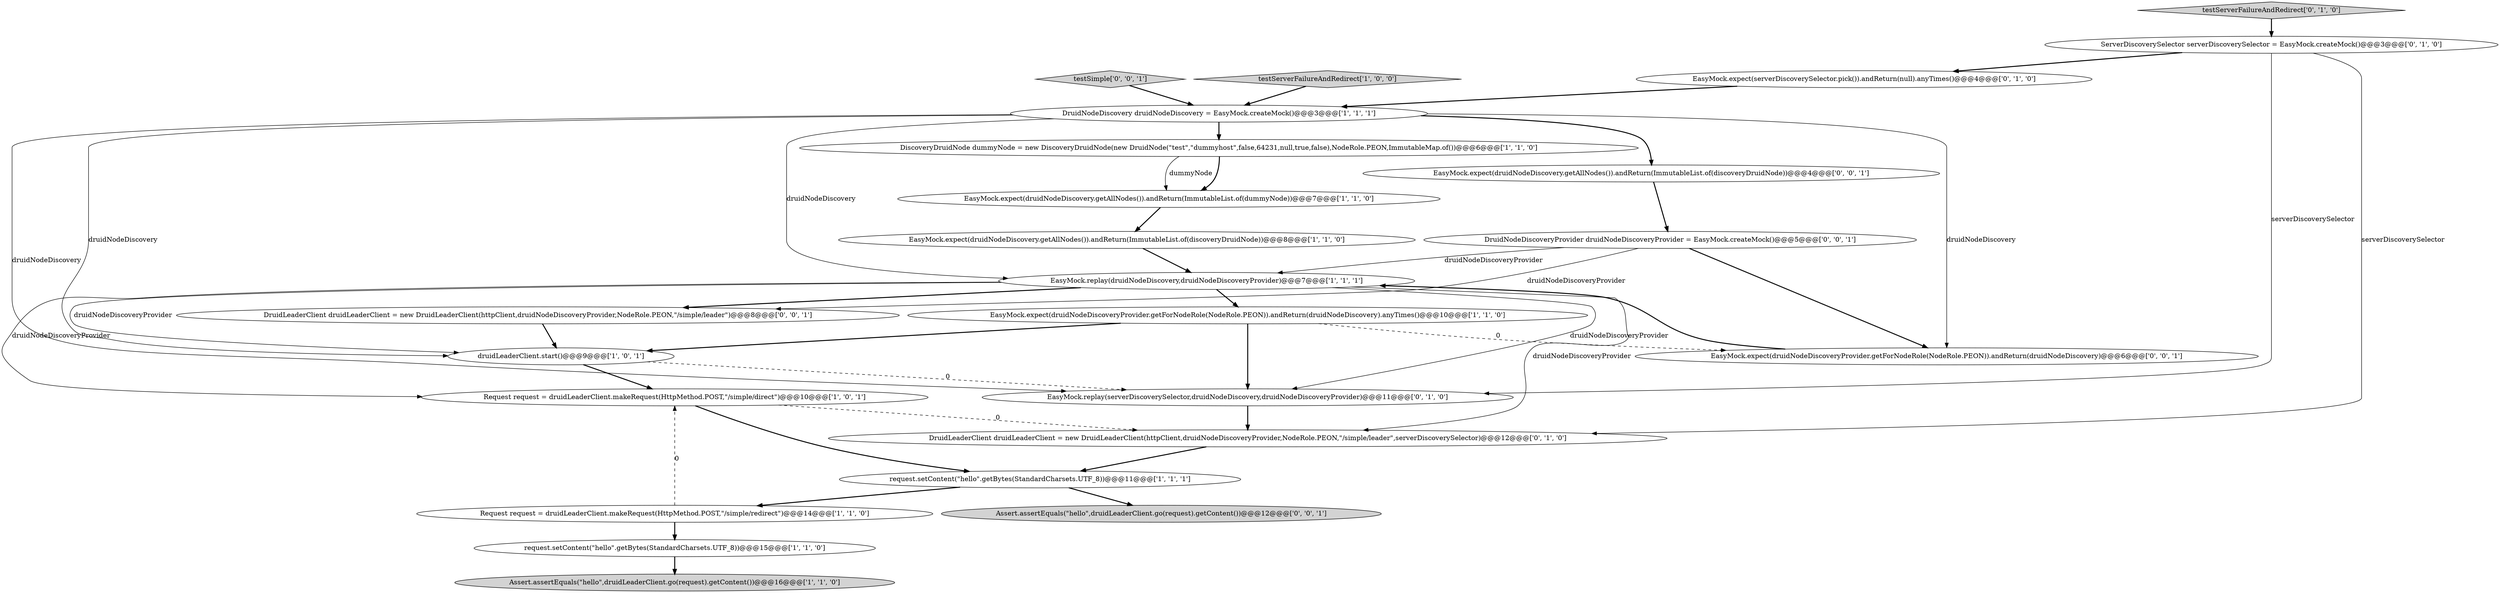 digraph {
2 [style = filled, label = "Request request = druidLeaderClient.makeRequest(HttpMethod.POST,\"/simple/direct\")@@@10@@@['1', '0', '1']", fillcolor = white, shape = ellipse image = "AAA0AAABBB1BBB"];
1 [style = filled, label = "EasyMock.replay(druidNodeDiscovery,druidNodeDiscoveryProvider)@@@7@@@['1', '1', '1']", fillcolor = white, shape = ellipse image = "AAA0AAABBB1BBB"];
9 [style = filled, label = "request.setContent(\"hello\".getBytes(StandardCharsets.UTF_8))@@@11@@@['1', '1', '1']", fillcolor = white, shape = ellipse image = "AAA0AAABBB1BBB"];
12 [style = filled, label = "DruidNodeDiscovery druidNodeDiscovery = EasyMock.createMock()@@@3@@@['1', '1', '1']", fillcolor = white, shape = ellipse image = "AAA0AAABBB1BBB"];
18 [style = filled, label = "testSimple['0', '0', '1']", fillcolor = lightgray, shape = diamond image = "AAA0AAABBB3BBB"];
19 [style = filled, label = "EasyMock.expect(druidNodeDiscoveryProvider.getForNodeRole(NodeRole.PEON)).andReturn(druidNodeDiscovery)@@@6@@@['0', '0', '1']", fillcolor = white, shape = ellipse image = "AAA0AAABBB3BBB"];
13 [style = filled, label = "EasyMock.replay(serverDiscoverySelector,druidNodeDiscovery,druidNodeDiscoveryProvider)@@@11@@@['0', '1', '0']", fillcolor = white, shape = ellipse image = "AAA1AAABBB2BBB"];
11 [style = filled, label = "Request request = druidLeaderClient.makeRequest(HttpMethod.POST,\"/simple/redirect\")@@@14@@@['1', '1', '0']", fillcolor = white, shape = ellipse image = "AAA0AAABBB1BBB"];
4 [style = filled, label = "Assert.assertEquals(\"hello\",druidLeaderClient.go(request).getContent())@@@16@@@['1', '1', '0']", fillcolor = lightgray, shape = ellipse image = "AAA0AAABBB1BBB"];
10 [style = filled, label = "EasyMock.expect(druidNodeDiscoveryProvider.getForNodeRole(NodeRole.PEON)).andReturn(druidNodeDiscovery).anyTimes()@@@10@@@['1', '1', '0']", fillcolor = white, shape = ellipse image = "AAA0AAABBB1BBB"];
20 [style = filled, label = "EasyMock.expect(druidNodeDiscovery.getAllNodes()).andReturn(ImmutableList.of(discoveryDruidNode))@@@4@@@['0', '0', '1']", fillcolor = white, shape = ellipse image = "AAA0AAABBB3BBB"];
23 [style = filled, label = "DruidLeaderClient druidLeaderClient = new DruidLeaderClient(httpClient,druidNodeDiscoveryProvider,NodeRole.PEON,\"/simple/leader\")@@@8@@@['0', '0', '1']", fillcolor = white, shape = ellipse image = "AAA0AAABBB3BBB"];
14 [style = filled, label = "DruidLeaderClient druidLeaderClient = new DruidLeaderClient(httpClient,druidNodeDiscoveryProvider,NodeRole.PEON,\"/simple/leader\",serverDiscoverySelector)@@@12@@@['0', '1', '0']", fillcolor = white, shape = ellipse image = "AAA1AAABBB2BBB"];
5 [style = filled, label = "druidLeaderClient.start()@@@9@@@['1', '0', '1']", fillcolor = white, shape = ellipse image = "AAA0AAABBB1BBB"];
16 [style = filled, label = "testServerFailureAndRedirect['0', '1', '0']", fillcolor = lightgray, shape = diamond image = "AAA0AAABBB2BBB"];
3 [style = filled, label = "EasyMock.expect(druidNodeDiscovery.getAllNodes()).andReturn(ImmutableList.of(discoveryDruidNode))@@@8@@@['1', '1', '0']", fillcolor = white, shape = ellipse image = "AAA0AAABBB1BBB"];
8 [style = filled, label = "EasyMock.expect(druidNodeDiscovery.getAllNodes()).andReturn(ImmutableList.of(dummyNode))@@@7@@@['1', '1', '0']", fillcolor = white, shape = ellipse image = "AAA0AAABBB1BBB"];
7 [style = filled, label = "request.setContent(\"hello\".getBytes(StandardCharsets.UTF_8))@@@15@@@['1', '1', '0']", fillcolor = white, shape = ellipse image = "AAA0AAABBB1BBB"];
15 [style = filled, label = "ServerDiscoverySelector serverDiscoverySelector = EasyMock.createMock()@@@3@@@['0', '1', '0']", fillcolor = white, shape = ellipse image = "AAA1AAABBB2BBB"];
22 [style = filled, label = "Assert.assertEquals(\"hello\",druidLeaderClient.go(request).getContent())@@@12@@@['0', '0', '1']", fillcolor = lightgray, shape = ellipse image = "AAA0AAABBB3BBB"];
0 [style = filled, label = "testServerFailureAndRedirect['1', '0', '0']", fillcolor = lightgray, shape = diamond image = "AAA0AAABBB1BBB"];
6 [style = filled, label = "DiscoveryDruidNode dummyNode = new DiscoveryDruidNode(new DruidNode(\"test\",\"dummyhost\",false,64231,null,true,false),NodeRole.PEON,ImmutableMap.of())@@@6@@@['1', '1', '0']", fillcolor = white, shape = ellipse image = "AAA0AAABBB1BBB"];
21 [style = filled, label = "DruidNodeDiscoveryProvider druidNodeDiscoveryProvider = EasyMock.createMock()@@@5@@@['0', '0', '1']", fillcolor = white, shape = ellipse image = "AAA0AAABBB3BBB"];
17 [style = filled, label = "EasyMock.expect(serverDiscoverySelector.pick()).andReturn(null).anyTimes()@@@4@@@['0', '1', '0']", fillcolor = white, shape = ellipse image = "AAA1AAABBB2BBB"];
5->2 [style = bold, label=""];
9->22 [style = bold, label=""];
5->13 [style = dashed, label="0"];
9->11 [style = bold, label=""];
1->10 [style = bold, label=""];
19->1 [style = bold, label=""];
1->2 [style = solid, label="druidNodeDiscoveryProvider"];
6->8 [style = solid, label="dummyNode"];
16->15 [style = bold, label=""];
17->12 [style = bold, label=""];
14->9 [style = bold, label=""];
12->5 [style = solid, label="druidNodeDiscovery"];
1->23 [style = bold, label=""];
6->8 [style = bold, label=""];
3->1 [style = bold, label=""];
8->3 [style = bold, label=""];
15->13 [style = solid, label="serverDiscoverySelector"];
11->7 [style = bold, label=""];
20->21 [style = bold, label=""];
2->9 [style = bold, label=""];
1->14 [style = solid, label="druidNodeDiscoveryProvider"];
21->23 [style = solid, label="druidNodeDiscoveryProvider"];
21->19 [style = bold, label=""];
12->1 [style = solid, label="druidNodeDiscovery"];
11->2 [style = dashed, label="0"];
0->12 [style = bold, label=""];
10->13 [style = bold, label=""];
2->14 [style = dashed, label="0"];
7->4 [style = bold, label=""];
1->13 [style = solid, label="druidNodeDiscoveryProvider"];
12->13 [style = solid, label="druidNodeDiscovery"];
23->5 [style = bold, label=""];
12->20 [style = bold, label=""];
1->5 [style = solid, label="druidNodeDiscoveryProvider"];
12->19 [style = solid, label="druidNodeDiscovery"];
10->19 [style = dashed, label="0"];
18->12 [style = bold, label=""];
13->14 [style = bold, label=""];
15->14 [style = solid, label="serverDiscoverySelector"];
21->1 [style = solid, label="druidNodeDiscoveryProvider"];
10->5 [style = bold, label=""];
12->6 [style = bold, label=""];
15->17 [style = bold, label=""];
}
